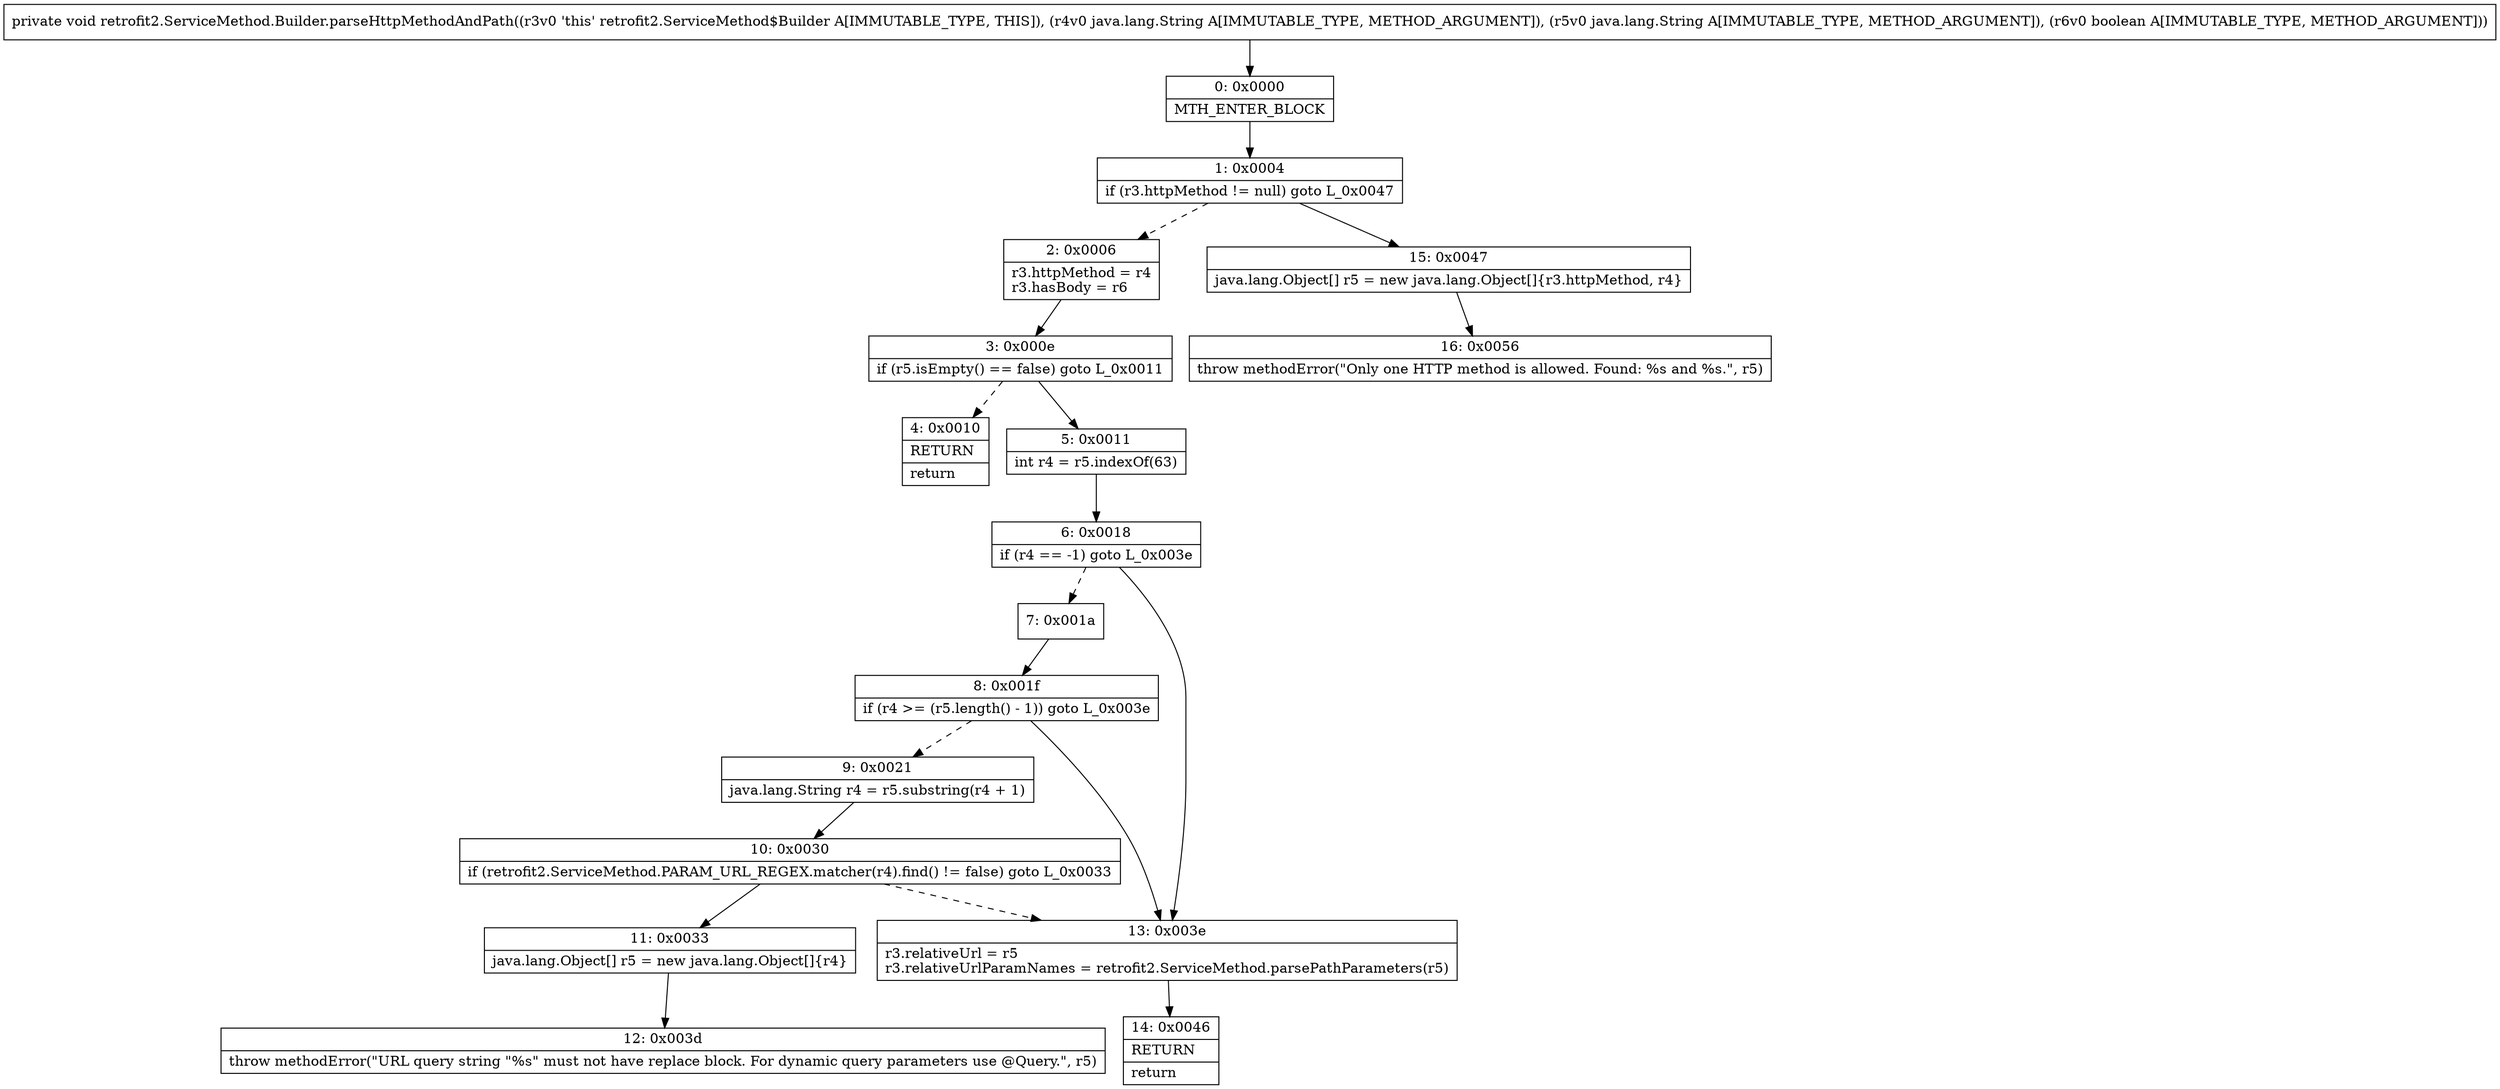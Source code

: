 digraph "CFG forretrofit2.ServiceMethod.Builder.parseHttpMethodAndPath(Ljava\/lang\/String;Ljava\/lang\/String;Z)V" {
Node_0 [shape=record,label="{0\:\ 0x0000|MTH_ENTER_BLOCK\l}"];
Node_1 [shape=record,label="{1\:\ 0x0004|if (r3.httpMethod != null) goto L_0x0047\l}"];
Node_2 [shape=record,label="{2\:\ 0x0006|r3.httpMethod = r4\lr3.hasBody = r6\l}"];
Node_3 [shape=record,label="{3\:\ 0x000e|if (r5.isEmpty() == false) goto L_0x0011\l}"];
Node_4 [shape=record,label="{4\:\ 0x0010|RETURN\l|return\l}"];
Node_5 [shape=record,label="{5\:\ 0x0011|int r4 = r5.indexOf(63)\l}"];
Node_6 [shape=record,label="{6\:\ 0x0018|if (r4 == \-1) goto L_0x003e\l}"];
Node_7 [shape=record,label="{7\:\ 0x001a}"];
Node_8 [shape=record,label="{8\:\ 0x001f|if (r4 \>= (r5.length() \- 1)) goto L_0x003e\l}"];
Node_9 [shape=record,label="{9\:\ 0x0021|java.lang.String r4 = r5.substring(r4 + 1)\l}"];
Node_10 [shape=record,label="{10\:\ 0x0030|if (retrofit2.ServiceMethod.PARAM_URL_REGEX.matcher(r4).find() != false) goto L_0x0033\l}"];
Node_11 [shape=record,label="{11\:\ 0x0033|java.lang.Object[] r5 = new java.lang.Object[]\{r4\}\l}"];
Node_12 [shape=record,label="{12\:\ 0x003d|throw methodError(\"URL query string \"%s\" must not have replace block. For dynamic query parameters use @Query.\", r5)\l}"];
Node_13 [shape=record,label="{13\:\ 0x003e|r3.relativeUrl = r5\lr3.relativeUrlParamNames = retrofit2.ServiceMethod.parsePathParameters(r5)\l}"];
Node_14 [shape=record,label="{14\:\ 0x0046|RETURN\l|return\l}"];
Node_15 [shape=record,label="{15\:\ 0x0047|java.lang.Object[] r5 = new java.lang.Object[]\{r3.httpMethod, r4\}\l}"];
Node_16 [shape=record,label="{16\:\ 0x0056|throw methodError(\"Only one HTTP method is allowed. Found: %s and %s.\", r5)\l}"];
MethodNode[shape=record,label="{private void retrofit2.ServiceMethod.Builder.parseHttpMethodAndPath((r3v0 'this' retrofit2.ServiceMethod$Builder A[IMMUTABLE_TYPE, THIS]), (r4v0 java.lang.String A[IMMUTABLE_TYPE, METHOD_ARGUMENT]), (r5v0 java.lang.String A[IMMUTABLE_TYPE, METHOD_ARGUMENT]), (r6v0 boolean A[IMMUTABLE_TYPE, METHOD_ARGUMENT])) }"];
MethodNode -> Node_0;
Node_0 -> Node_1;
Node_1 -> Node_2[style=dashed];
Node_1 -> Node_15;
Node_2 -> Node_3;
Node_3 -> Node_4[style=dashed];
Node_3 -> Node_5;
Node_5 -> Node_6;
Node_6 -> Node_7[style=dashed];
Node_6 -> Node_13;
Node_7 -> Node_8;
Node_8 -> Node_9[style=dashed];
Node_8 -> Node_13;
Node_9 -> Node_10;
Node_10 -> Node_11;
Node_10 -> Node_13[style=dashed];
Node_11 -> Node_12;
Node_13 -> Node_14;
Node_15 -> Node_16;
}

